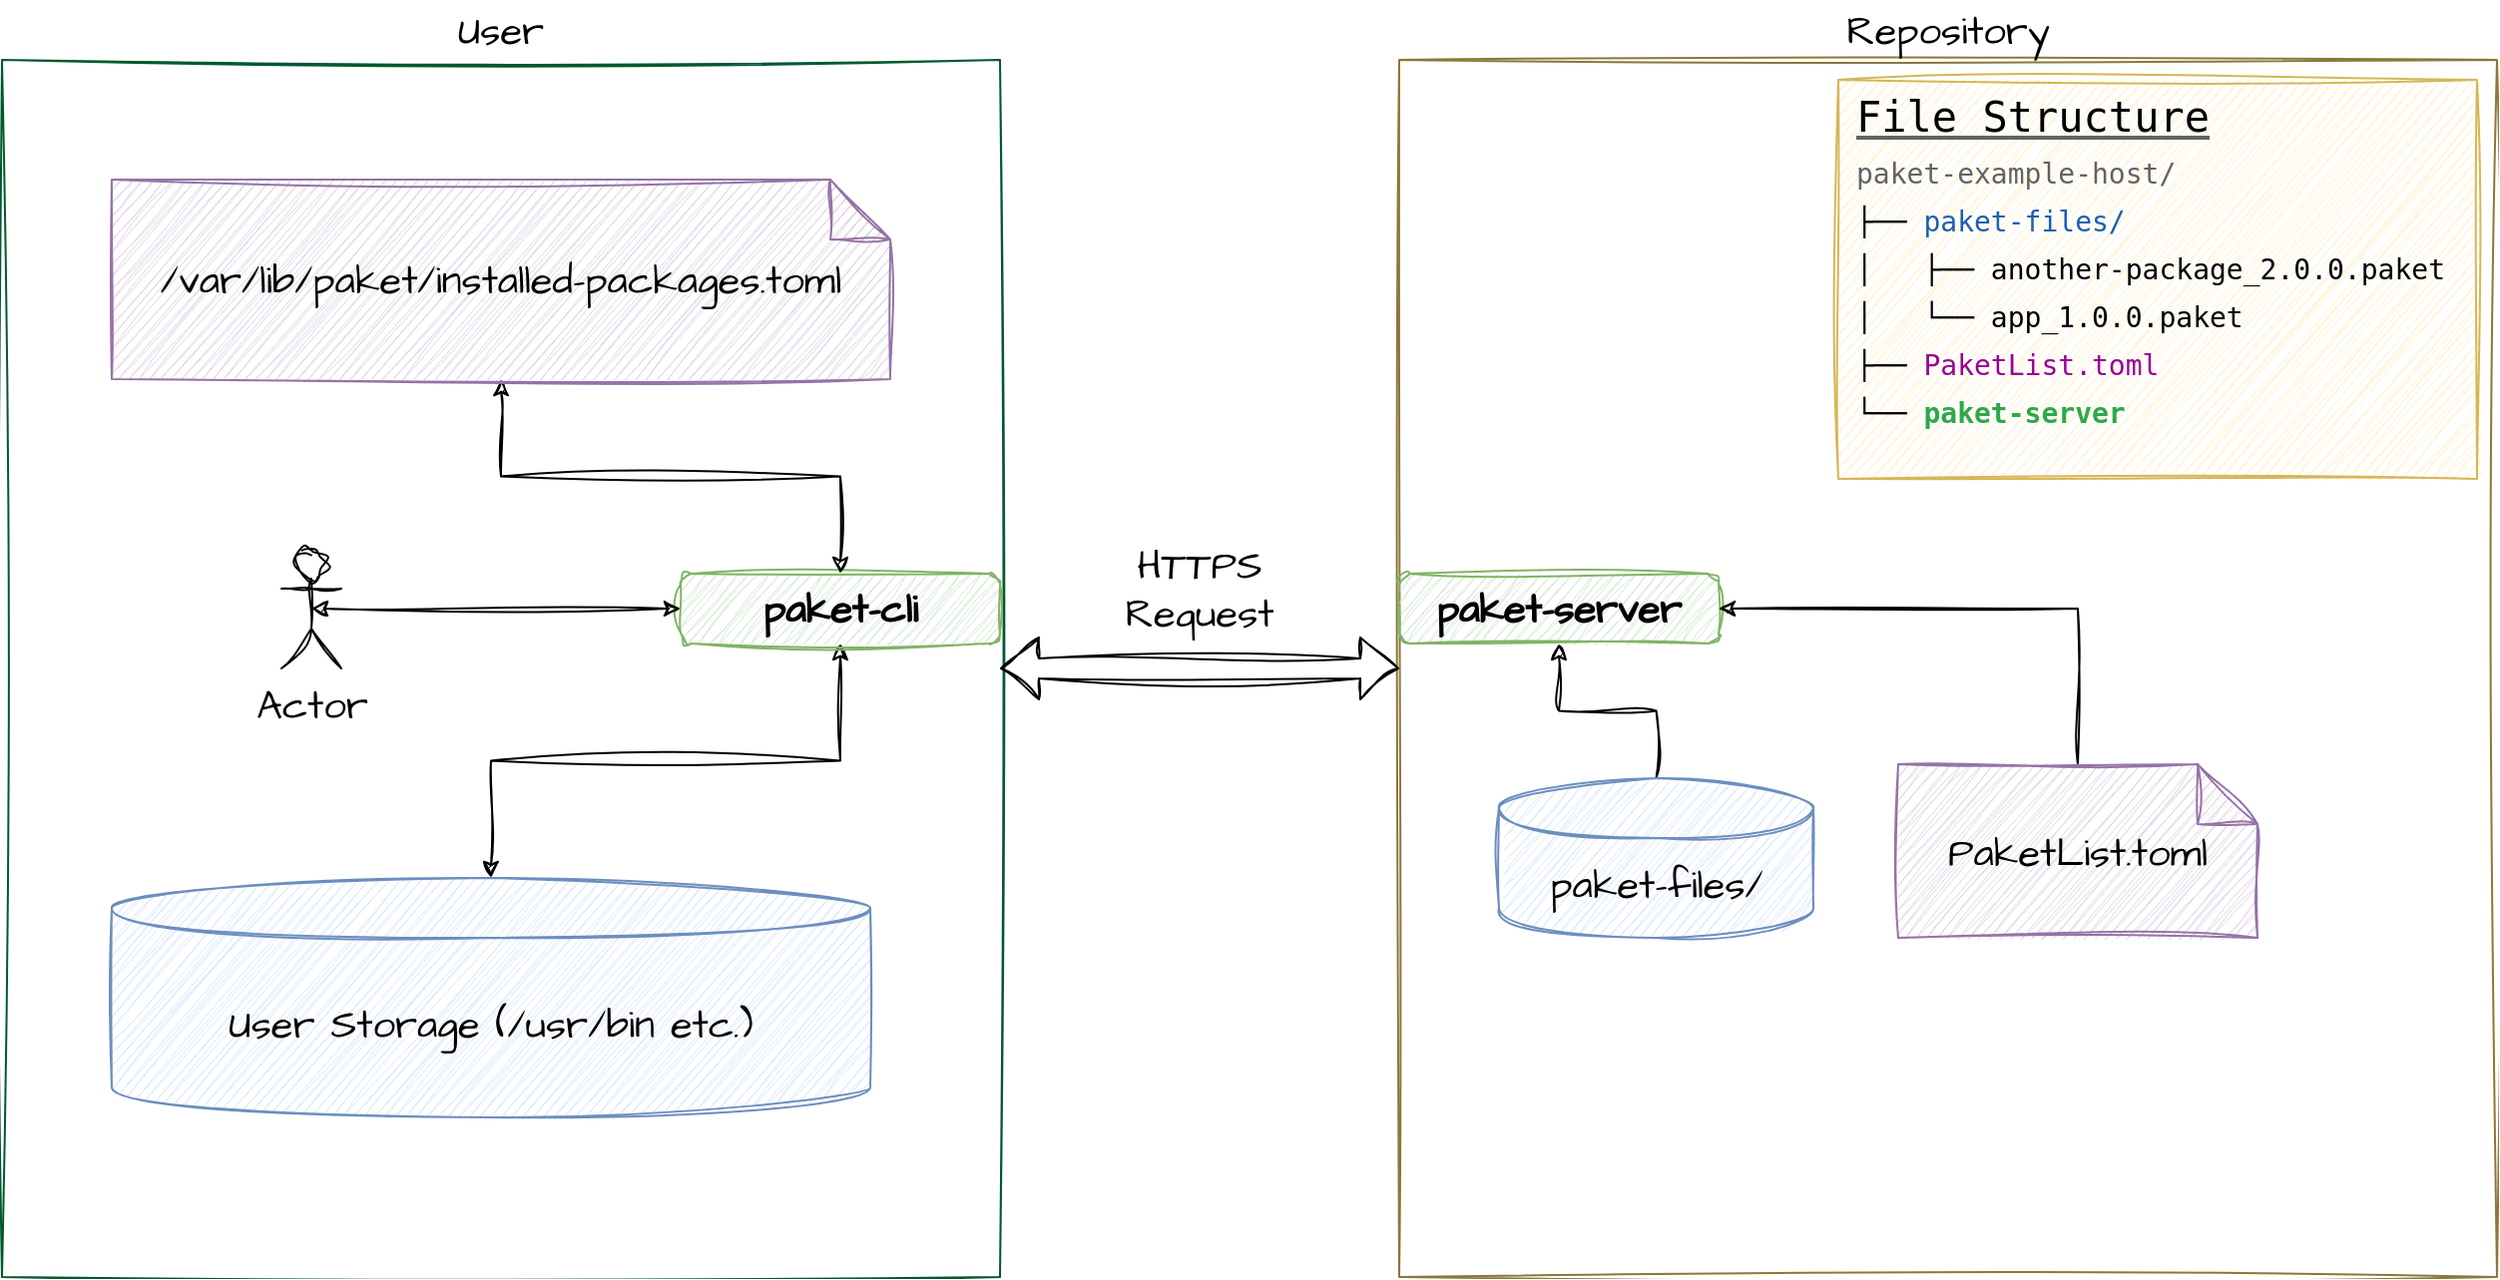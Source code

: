 <mxfile version="21.7.2" type="device">
  <diagram name="Page-1" id="BYfRRvmNnbikUDb4XGmU">
    <mxGraphModel dx="2280" dy="762" grid="1" gridSize="10" guides="1" tooltips="1" connect="1" arrows="1" fold="1" page="1" pageScale="1" pageWidth="850" pageHeight="1100" math="0" shadow="0">
      <root>
        <mxCell id="0" />
        <mxCell id="1" parent="0" />
        <mxCell id="-R0mdOg1v83Fvph0Vuq2-1" value="" style="rounded=0;whiteSpace=wrap;html=1;sketch=1;hachureGap=4;jiggle=2;curveFitting=1;fontFamily=Architects Daughter;fontSource=https%3A%2F%2Ffonts.googleapis.com%2Fcss%3Ffamily%3DArchitects%2BDaughter;fontSize=20;fillStyle=solid;strokeColor=#00592D;" vertex="1" parent="1">
          <mxGeometry x="-230" y="270" width="500" height="610" as="geometry" />
        </mxCell>
        <mxCell id="-R0mdOg1v83Fvph0Vuq2-2" value="User" style="text;html=1;strokeColor=none;fillColor=none;align=center;verticalAlign=middle;whiteSpace=wrap;rounded=0;fontSize=20;fontFamily=Architects Daughter;" vertex="1" parent="1">
          <mxGeometry x="-50" y="240" width="140" height="30" as="geometry" />
        </mxCell>
        <mxCell id="-R0mdOg1v83Fvph0Vuq2-3" value="" style="rounded=0;whiteSpace=wrap;html=1;sketch=1;hachureGap=4;jiggle=2;curveFitting=1;fontFamily=Architects Daughter;fontSource=https%3A%2F%2Ffonts.googleapis.com%2Fcss%3Ffamily%3DArchitects%2BDaughter;fontSize=20;strokeColor=#8C7738;" vertex="1" parent="1">
          <mxGeometry x="470" y="270" width="550" height="610" as="geometry" />
        </mxCell>
        <mxCell id="-R0mdOg1v83Fvph0Vuq2-4" value="Repository" style="text;html=1;strokeColor=none;fillColor=none;align=center;verticalAlign=middle;whiteSpace=wrap;rounded=0;fontSize=20;fontFamily=Architects Daughter;" vertex="1" parent="1">
          <mxGeometry x="675" y="240" width="140" height="30" as="geometry" />
        </mxCell>
        <mxCell id="-R0mdOg1v83Fvph0Vuq2-7" value="" style="shape=flexArrow;endArrow=classic;startArrow=classic;html=1;rounded=0;sketch=1;hachureGap=4;jiggle=2;curveFitting=1;fontFamily=Architects Daughter;fontSource=https%3A%2F%2Ffonts.googleapis.com%2Fcss%3Ffamily%3DArchitects%2BDaughter;fontSize=16;exitX=1;exitY=0.5;exitDx=0;exitDy=0;entryX=0;entryY=0.5;entryDx=0;entryDy=0;" edge="1" parent="1" source="-R0mdOg1v83Fvph0Vuq2-1" target="-R0mdOg1v83Fvph0Vuq2-3">
          <mxGeometry width="100" height="100" relative="1" as="geometry">
            <mxPoint x="320" y="530" as="sourcePoint" />
            <mxPoint x="420" y="430" as="targetPoint" />
          </mxGeometry>
        </mxCell>
        <mxCell id="-R0mdOg1v83Fvph0Vuq2-8" value="HTTPS Request" style="text;html=1;strokeColor=none;fillColor=none;align=center;verticalAlign=middle;whiteSpace=wrap;rounded=0;fontSize=20;fontFamily=Architects Daughter;" vertex="1" parent="1">
          <mxGeometry x="340" y="520" width="60" height="30" as="geometry" />
        </mxCell>
        <mxCell id="-R0mdOg1v83Fvph0Vuq2-13" style="edgeStyle=orthogonalEdgeStyle;rounded=0;sketch=1;hachureGap=4;jiggle=2;curveFitting=1;orthogonalLoop=1;jettySize=auto;html=1;exitX=0.5;exitY=0;exitDx=0;exitDy=0;exitPerimeter=0;entryX=0.5;entryY=1;entryDx=0;entryDy=0;fontFamily=Architects Daughter;fontSource=https%3A%2F%2Ffonts.googleapis.com%2Fcss%3Ffamily%3DArchitects%2BDaughter;fontSize=16;" edge="1" parent="1" source="-R0mdOg1v83Fvph0Vuq2-9" target="-R0mdOg1v83Fvph0Vuq2-12">
          <mxGeometry relative="1" as="geometry" />
        </mxCell>
        <mxCell id="-R0mdOg1v83Fvph0Vuq2-9" value="paket-files/" style="shape=cylinder3;whiteSpace=wrap;html=1;boundedLbl=1;backgroundOutline=1;size=15;sketch=1;hachureGap=4;jiggle=2;curveFitting=1;fontFamily=Architects Daughter;fontSource=https%3A%2F%2Ffonts.googleapis.com%2Fcss%3Ffamily%3DArchitects%2BDaughter;fontSize=20;fillColor=#dae8fc;strokeColor=#6c8ebf;" vertex="1" parent="1">
          <mxGeometry x="520" y="630" width="157.5" height="80" as="geometry" />
        </mxCell>
        <mxCell id="-R0mdOg1v83Fvph0Vuq2-10" value="&lt;font style=&quot;font-size: 21px;&quot; data-font-src=&quot;https://fonts.googleapis.com/css?family=Monospace&quot; face=&quot;Monospace&quot;&gt;&lt;font style=&quot;font-size: 21px;&quot; color=&quot;#636363&quot;&gt;&lt;u&gt;&lt;font style=&quot;font-size: 21px;&quot; color=&quot;#000000&quot;&gt;File Structure&lt;/font&gt;&lt;/u&gt;&lt;font style=&quot;font-size: 21px;&quot;&gt;&lt;br&gt;&lt;/font&gt;&lt;/font&gt;&lt;/font&gt;&lt;div style=&quot;font-size: 21px;&quot;&gt;&lt;font style=&quot;font-size: 21px;&quot; data-font-src=&quot;https://fonts.googleapis.com/css?family=Monospace&quot; size=&quot;1&quot; face=&quot;Monospace&quot;&gt;&lt;font style=&quot;font-size: 14px;&quot; color=&quot;#636363&quot;&gt;paket-example-host/&lt;/font&gt;&lt;/font&gt;&lt;font style=&quot;font-size: 14px;&quot; data-font-src=&quot;https://fonts.googleapis.com/css?family=Monospace&quot; face=&quot;Monospace&quot;&gt;&lt;/font&gt;&lt;/div&gt;&lt;div&gt;&lt;font style=&quot;font-size: 14px;&quot; data-font-src=&quot;https://fonts.googleapis.com/css?family=Monospace&quot; face=&quot;Monospace&quot;&gt;├── &lt;font color=&quot;#1a5fb4&quot;&gt;paket-files/&lt;/font&gt;&lt;/font&gt;&lt;/div&gt;&lt;font style=&quot;font-size: 14px;&quot; data-font-src=&quot;https://fonts.googleapis.com/css?family=Monospace&quot; face=&quot;Monospace&quot;&gt;│&amp;nbsp;&amp;nbsp; ├── another-package_2.0.0.paket&lt;br&gt;│&amp;nbsp;&amp;nbsp; └── app_1.0.0.paket&lt;br&gt;├── &lt;font color=&quot;#990099&quot;&gt;PaketList.toml&lt;/font&gt;&lt;br&gt;└── &lt;b&gt;&lt;font color=&quot;#2DA84A&quot;&gt;paket-server&lt;/font&gt;&lt;/b&gt;&lt;/font&gt;" style="text;html=1;align=left;verticalAlign=top;whiteSpace=wrap;rounded=0;fontSize=20;fontFamily=Courier New;fillColor=#fff2cc;strokeColor=#d6b656;sketch=1;curveFitting=1;jiggle=2;perimeterSpacing=0;glass=0;spacingLeft=7;spacingBottom=2;" vertex="1" parent="1">
          <mxGeometry x="690" y="280" width="320" height="200" as="geometry" />
        </mxCell>
        <mxCell id="-R0mdOg1v83Fvph0Vuq2-12" value="paket-server" style="rounded=1;whiteSpace=wrap;html=1;sketch=1;hachureGap=4;jiggle=2;curveFitting=1;fontFamily=Architects Daughter;fontSource=https%3A%2F%2Ffonts.googleapis.com%2Fcss%3Ffamily%3DArchitects%2BDaughter;fontSize=20;fillColor=#d5e8d4;strokeColor=#82b366;fontStyle=1" vertex="1" parent="1">
          <mxGeometry x="470" y="527.5" width="160" height="35" as="geometry" />
        </mxCell>
        <mxCell id="-R0mdOg1v83Fvph0Vuq2-16" style="edgeStyle=orthogonalEdgeStyle;rounded=0;sketch=1;hachureGap=4;jiggle=2;curveFitting=1;orthogonalLoop=1;jettySize=auto;html=1;exitX=0.5;exitY=0;exitDx=0;exitDy=0;exitPerimeter=0;entryX=1;entryY=0.5;entryDx=0;entryDy=0;fontFamily=Architects Daughter;fontSource=https%3A%2F%2Ffonts.googleapis.com%2Fcss%3Ffamily%3DArchitects%2BDaughter;fontSize=16;" edge="1" parent="1" source="-R0mdOg1v83Fvph0Vuq2-14" target="-R0mdOg1v83Fvph0Vuq2-12">
          <mxGeometry relative="1" as="geometry" />
        </mxCell>
        <mxCell id="-R0mdOg1v83Fvph0Vuq2-14" value="PaketList.toml" style="shape=note;whiteSpace=wrap;html=1;backgroundOutline=1;darkOpacity=0.05;sketch=1;hachureGap=4;jiggle=2;curveFitting=1;fontFamily=Architects Daughter;fontSource=https%3A%2F%2Ffonts.googleapis.com%2Fcss%3Ffamily%3DArchitects%2BDaughter;fontSize=20;fillColor=#e1d5e7;strokeColor=#9673a6;" vertex="1" parent="1">
          <mxGeometry x="720" y="623" width="180" height="87" as="geometry" />
        </mxCell>
        <mxCell id="-R0mdOg1v83Fvph0Vuq2-22" style="edgeStyle=orthogonalEdgeStyle;rounded=0;sketch=1;hachureGap=4;jiggle=2;curveFitting=1;orthogonalLoop=1;jettySize=auto;html=1;exitX=0.5;exitY=1;exitDx=0;exitDy=0;entryX=0.5;entryY=0;entryDx=0;entryDy=0;entryPerimeter=0;fontFamily=Architects Daughter;fontSource=https%3A%2F%2Ffonts.googleapis.com%2Fcss%3Ffamily%3DArchitects%2BDaughter;fontSize=16;startArrow=classic;startFill=1;" edge="1" parent="1" source="-R0mdOg1v83Fvph0Vuq2-20" target="-R0mdOg1v83Fvph0Vuq2-21">
          <mxGeometry relative="1" as="geometry" />
        </mxCell>
        <mxCell id="-R0mdOg1v83Fvph0Vuq2-20" value="paket-cli" style="rounded=1;whiteSpace=wrap;html=1;sketch=1;hachureGap=4;jiggle=2;curveFitting=1;fontFamily=Architects Daughter;fontSource=https%3A%2F%2Ffonts.googleapis.com%2Fcss%3Ffamily%3DArchitects%2BDaughter;fontSize=20;fillColor=#d5e8d4;strokeColor=#82b366;fontStyle=1" vertex="1" parent="1">
          <mxGeometry x="110" y="527.5" width="160" height="35" as="geometry" />
        </mxCell>
        <mxCell id="-R0mdOg1v83Fvph0Vuq2-21" value="User Storage (/usr/bin etc.)" style="shape=cylinder3;whiteSpace=wrap;html=1;boundedLbl=1;backgroundOutline=1;size=15;sketch=1;hachureGap=4;jiggle=2;curveFitting=1;fontFamily=Architects Daughter;fontSource=https%3A%2F%2Ffonts.googleapis.com%2Fcss%3Ffamily%3DArchitects%2BDaughter;fontSize=20;fillColor=#dae8fc;strokeColor=#6c8ebf;" vertex="1" parent="1">
          <mxGeometry x="-175" y="680" width="380" height="120" as="geometry" />
        </mxCell>
        <mxCell id="-R0mdOg1v83Fvph0Vuq2-25" style="edgeStyle=orthogonalEdgeStyle;rounded=0;sketch=1;hachureGap=4;jiggle=2;curveFitting=1;orthogonalLoop=1;jettySize=auto;html=1;exitX=0.5;exitY=0.5;exitDx=0;exitDy=0;exitPerimeter=0;entryX=0;entryY=0.5;entryDx=0;entryDy=0;fontFamily=Architects Daughter;fontSource=https%3A%2F%2Ffonts.googleapis.com%2Fcss%3Ffamily%3DArchitects%2BDaughter;fontSize=16;startArrow=classic;startFill=1;" edge="1" parent="1" source="-R0mdOg1v83Fvph0Vuq2-23" target="-R0mdOg1v83Fvph0Vuq2-20">
          <mxGeometry relative="1" as="geometry" />
        </mxCell>
        <mxCell id="-R0mdOg1v83Fvph0Vuq2-23" value="Actor" style="shape=umlActor;verticalLabelPosition=bottom;verticalAlign=top;html=1;outlineConnect=0;sketch=1;hachureGap=4;jiggle=2;curveFitting=1;fontFamily=Architects Daughter;fontSource=https%3A%2F%2Ffonts.googleapis.com%2Fcss%3Ffamily%3DArchitects%2BDaughter;fontSize=20;" vertex="1" parent="1">
          <mxGeometry x="-90" y="515" width="30" height="60" as="geometry" />
        </mxCell>
        <mxCell id="-R0mdOg1v83Fvph0Vuq2-27" style="edgeStyle=orthogonalEdgeStyle;rounded=0;sketch=1;hachureGap=4;jiggle=2;curveFitting=1;orthogonalLoop=1;jettySize=auto;html=1;exitX=0.5;exitY=1;exitDx=0;exitDy=0;exitPerimeter=0;entryX=0.5;entryY=0;entryDx=0;entryDy=0;fontFamily=Architects Daughter;fontSource=https%3A%2F%2Ffonts.googleapis.com%2Fcss%3Ffamily%3DArchitects%2BDaughter;fontSize=16;startArrow=classic;startFill=1;" edge="1" parent="1" source="-R0mdOg1v83Fvph0Vuq2-26" target="-R0mdOg1v83Fvph0Vuq2-20">
          <mxGeometry relative="1" as="geometry" />
        </mxCell>
        <mxCell id="-R0mdOg1v83Fvph0Vuq2-26" value="/var/lib/paket/installed-packages.toml" style="shape=note;whiteSpace=wrap;html=1;backgroundOutline=1;darkOpacity=0.05;sketch=1;hachureGap=4;jiggle=2;curveFitting=1;fontFamily=Architects Daughter;fontSource=https%3A%2F%2Ffonts.googleapis.com%2Fcss%3Ffamily%3DArchitects%2BDaughter;fontSize=20;fillColor=#e1d5e7;strokeColor=#9673a6;" vertex="1" parent="1">
          <mxGeometry x="-175" y="330" width="390" height="100" as="geometry" />
        </mxCell>
      </root>
    </mxGraphModel>
  </diagram>
</mxfile>
